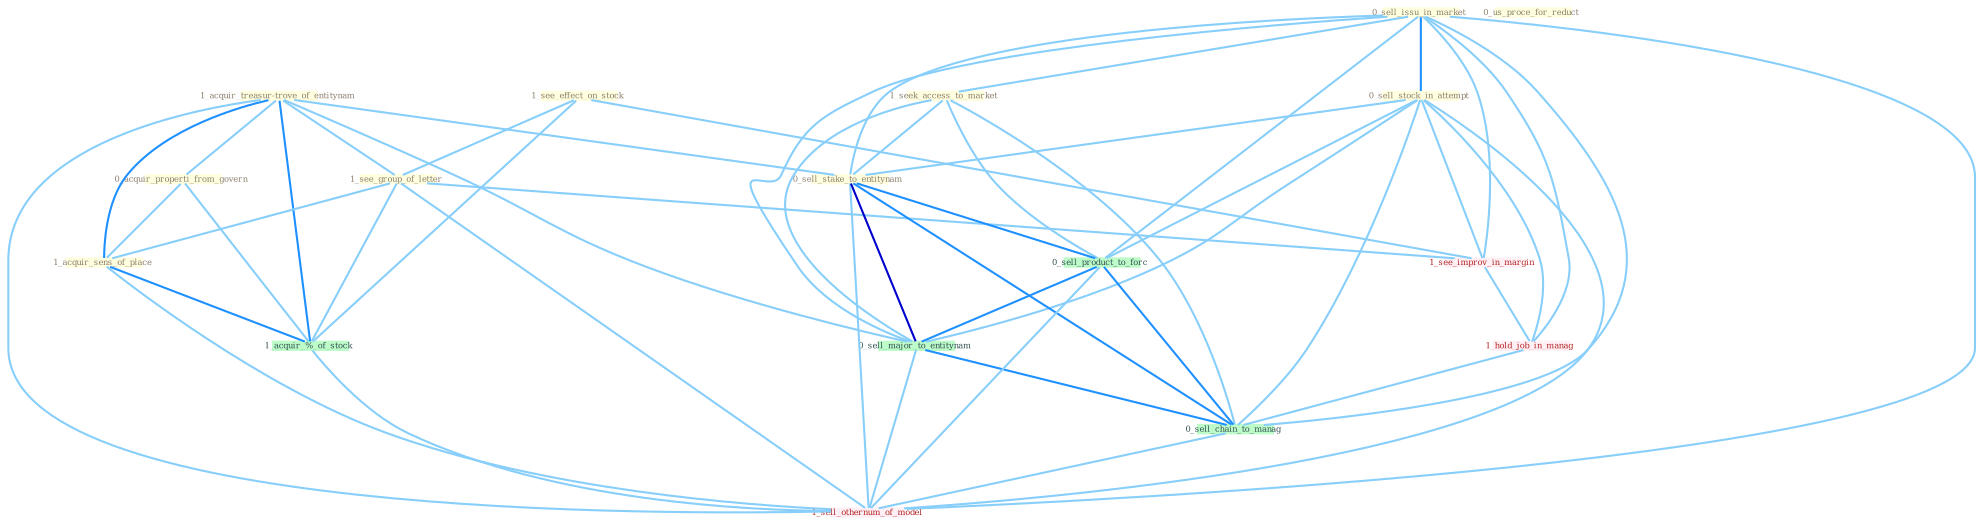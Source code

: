 Graph G{ 
    node
    [shape=polygon,style=filled,width=.5,height=.06,color="#BDFCC9",fixedsize=true,fontsize=4,
    fontcolor="#2f4f4f"];
    {node
    [color="#ffffe0", fontcolor="#8b7d6b"] "1_acquir_treasur-trove_of_entitynam " "0_sell_issu_in_market " "0_us_proce_for_reduct " "0_sell_stock_in_attempt " "1_seek_access_to_market " "1_see_effect_on_stock " "0_acquir_properti_from_govern " "1_see_group_of_letter " "1_acquir_sens_of_place " "0_sell_stake_to_entitynam "}
{node [color="#fff0f5", fontcolor="#b22222"] "1_see_improv_in_margin " "1_hold_job_in_manag " "1_sell_othernum_of_model "}
edge [color="#B0E2FF"];

	"1_acquir_treasur-trove_of_entitynam " -- "0_acquir_properti_from_govern " [w="1", color="#87cefa" ];
	"1_acquir_treasur-trove_of_entitynam " -- "1_see_group_of_letter " [w="1", color="#87cefa" ];
	"1_acquir_treasur-trove_of_entitynam " -- "1_acquir_sens_of_place " [w="2", color="#1e90ff" , len=0.8];
	"1_acquir_treasur-trove_of_entitynam " -- "0_sell_stake_to_entitynam " [w="1", color="#87cefa" ];
	"1_acquir_treasur-trove_of_entitynam " -- "1_acquir_%_of_stock " [w="2", color="#1e90ff" , len=0.8];
	"1_acquir_treasur-trove_of_entitynam " -- "0_sell_major_to_entitynam " [w="1", color="#87cefa" ];
	"1_acquir_treasur-trove_of_entitynam " -- "1_sell_othernum_of_model " [w="1", color="#87cefa" ];
	"0_sell_issu_in_market " -- "0_sell_stock_in_attempt " [w="2", color="#1e90ff" , len=0.8];
	"0_sell_issu_in_market " -- "1_seek_access_to_market " [w="1", color="#87cefa" ];
	"0_sell_issu_in_market " -- "0_sell_stake_to_entitynam " [w="1", color="#87cefa" ];
	"0_sell_issu_in_market " -- "1_see_improv_in_margin " [w="1", color="#87cefa" ];
	"0_sell_issu_in_market " -- "1_hold_job_in_manag " [w="1", color="#87cefa" ];
	"0_sell_issu_in_market " -- "0_sell_product_to_forc " [w="1", color="#87cefa" ];
	"0_sell_issu_in_market " -- "0_sell_major_to_entitynam " [w="1", color="#87cefa" ];
	"0_sell_issu_in_market " -- "0_sell_chain_to_manag " [w="1", color="#87cefa" ];
	"0_sell_issu_in_market " -- "1_sell_othernum_of_model " [w="1", color="#87cefa" ];
	"0_sell_stock_in_attempt " -- "0_sell_stake_to_entitynam " [w="1", color="#87cefa" ];
	"0_sell_stock_in_attempt " -- "1_see_improv_in_margin " [w="1", color="#87cefa" ];
	"0_sell_stock_in_attempt " -- "1_hold_job_in_manag " [w="1", color="#87cefa" ];
	"0_sell_stock_in_attempt " -- "0_sell_product_to_forc " [w="1", color="#87cefa" ];
	"0_sell_stock_in_attempt " -- "0_sell_major_to_entitynam " [w="1", color="#87cefa" ];
	"0_sell_stock_in_attempt " -- "0_sell_chain_to_manag " [w="1", color="#87cefa" ];
	"0_sell_stock_in_attempt " -- "1_sell_othernum_of_model " [w="1", color="#87cefa" ];
	"1_seek_access_to_market " -- "0_sell_stake_to_entitynam " [w="1", color="#87cefa" ];
	"1_seek_access_to_market " -- "0_sell_product_to_forc " [w="1", color="#87cefa" ];
	"1_seek_access_to_market " -- "0_sell_major_to_entitynam " [w="1", color="#87cefa" ];
	"1_seek_access_to_market " -- "0_sell_chain_to_manag " [w="1", color="#87cefa" ];
	"1_see_effect_on_stock " -- "1_see_group_of_letter " [w="1", color="#87cefa" ];
	"1_see_effect_on_stock " -- "1_see_improv_in_margin " [w="1", color="#87cefa" ];
	"1_see_effect_on_stock " -- "1_acquir_%_of_stock " [w="1", color="#87cefa" ];
	"0_acquir_properti_from_govern " -- "1_acquir_sens_of_place " [w="1", color="#87cefa" ];
	"0_acquir_properti_from_govern " -- "1_acquir_%_of_stock " [w="1", color="#87cefa" ];
	"1_see_group_of_letter " -- "1_acquir_sens_of_place " [w="1", color="#87cefa" ];
	"1_see_group_of_letter " -- "1_see_improv_in_margin " [w="1", color="#87cefa" ];
	"1_see_group_of_letter " -- "1_acquir_%_of_stock " [w="1", color="#87cefa" ];
	"1_see_group_of_letter " -- "1_sell_othernum_of_model " [w="1", color="#87cefa" ];
	"1_acquir_sens_of_place " -- "1_acquir_%_of_stock " [w="2", color="#1e90ff" , len=0.8];
	"1_acquir_sens_of_place " -- "1_sell_othernum_of_model " [w="1", color="#87cefa" ];
	"0_sell_stake_to_entitynam " -- "0_sell_product_to_forc " [w="2", color="#1e90ff" , len=0.8];
	"0_sell_stake_to_entitynam " -- "0_sell_major_to_entitynam " [w="3", color="#0000cd" , len=0.6];
	"0_sell_stake_to_entitynam " -- "0_sell_chain_to_manag " [w="2", color="#1e90ff" , len=0.8];
	"0_sell_stake_to_entitynam " -- "1_sell_othernum_of_model " [w="1", color="#87cefa" ];
	"1_see_improv_in_margin " -- "1_hold_job_in_manag " [w="1", color="#87cefa" ];
	"1_acquir_%_of_stock " -- "1_sell_othernum_of_model " [w="1", color="#87cefa" ];
	"1_hold_job_in_manag " -- "0_sell_chain_to_manag " [w="1", color="#87cefa" ];
	"0_sell_product_to_forc " -- "0_sell_major_to_entitynam " [w="2", color="#1e90ff" , len=0.8];
	"0_sell_product_to_forc " -- "0_sell_chain_to_manag " [w="2", color="#1e90ff" , len=0.8];
	"0_sell_product_to_forc " -- "1_sell_othernum_of_model " [w="1", color="#87cefa" ];
	"0_sell_major_to_entitynam " -- "0_sell_chain_to_manag " [w="2", color="#1e90ff" , len=0.8];
	"0_sell_major_to_entitynam " -- "1_sell_othernum_of_model " [w="1", color="#87cefa" ];
	"0_sell_chain_to_manag " -- "1_sell_othernum_of_model " [w="1", color="#87cefa" ];
}